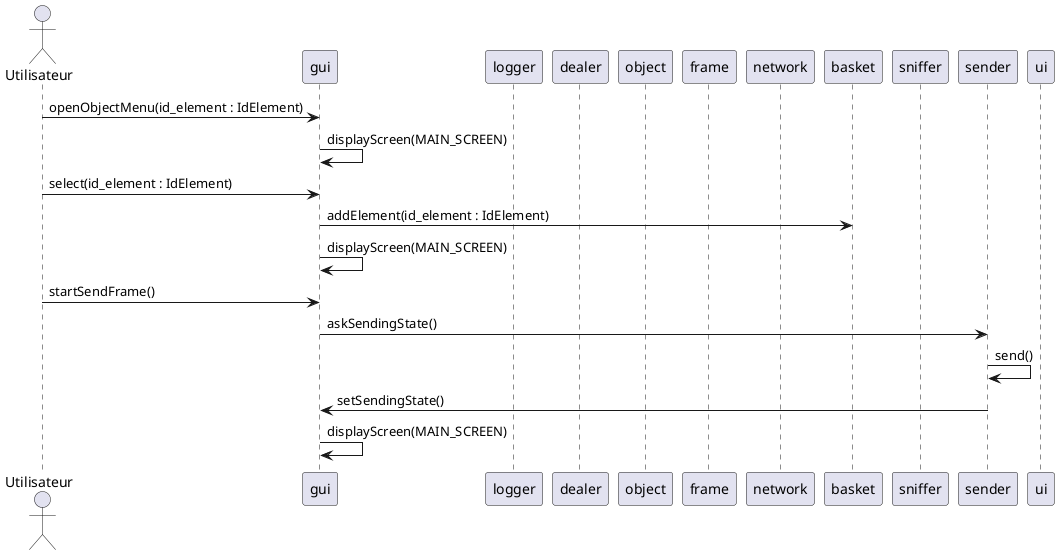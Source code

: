 @startuml
actor Utilisateur
participant gui
participant logger
participant dealer
participant object
participant frame
participant network
participant basket
participant sniffer
participant sender
participant ui

Utilisateur -> gui : openObjectMenu(id_element : IdElement)

gui -> gui : displayScreen(MAIN_SCREEN)

Utilisateur -> gui : select(id_element : IdElement)

gui -> basket : addElement(id_element : IdElement)

gui -> gui : displayScreen(MAIN_SCREEN)

Utilisateur -> gui : startSendFrame()

gui -> sender : askSendingState()

sender -> sender : send()

sender -> gui : setSendingState()

gui -> gui : displayScreen(MAIN_SCREEN)


@enduml
